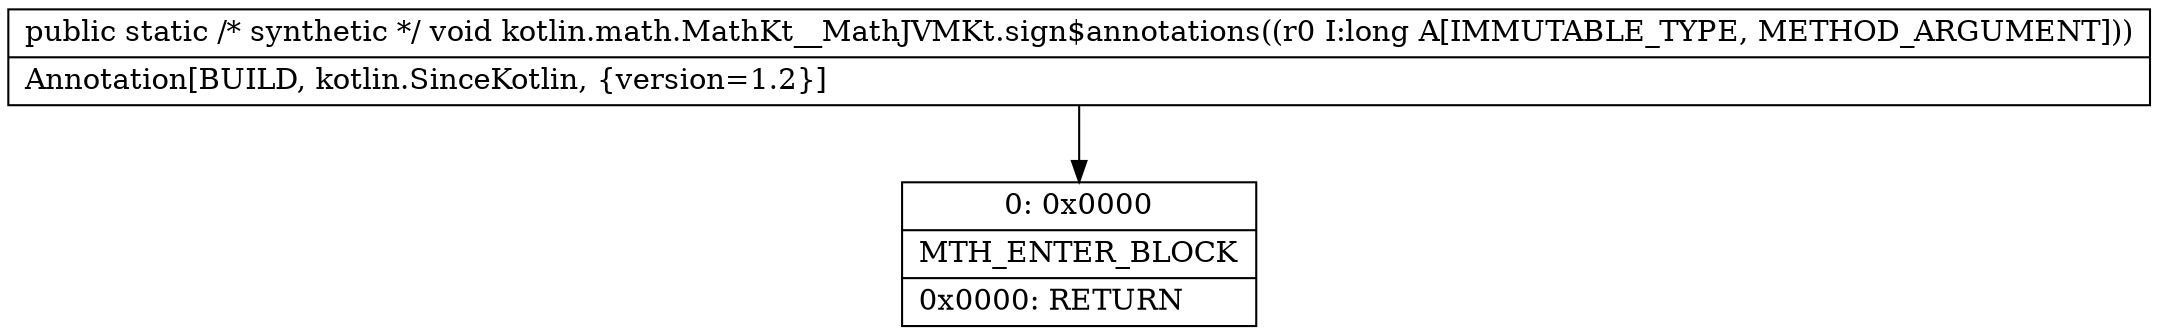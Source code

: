 digraph "CFG forkotlin.math.MathKt__MathJVMKt.sign$annotations(J)V" {
Node_0 [shape=record,label="{0\:\ 0x0000|MTH_ENTER_BLOCK\l|0x0000: RETURN   \l}"];
MethodNode[shape=record,label="{public static \/* synthetic *\/ void kotlin.math.MathKt__MathJVMKt.sign$annotations((r0 I:long A[IMMUTABLE_TYPE, METHOD_ARGUMENT]))  | Annotation[BUILD, kotlin.SinceKotlin, \{version=1.2\}]\l}"];
MethodNode -> Node_0;
}

